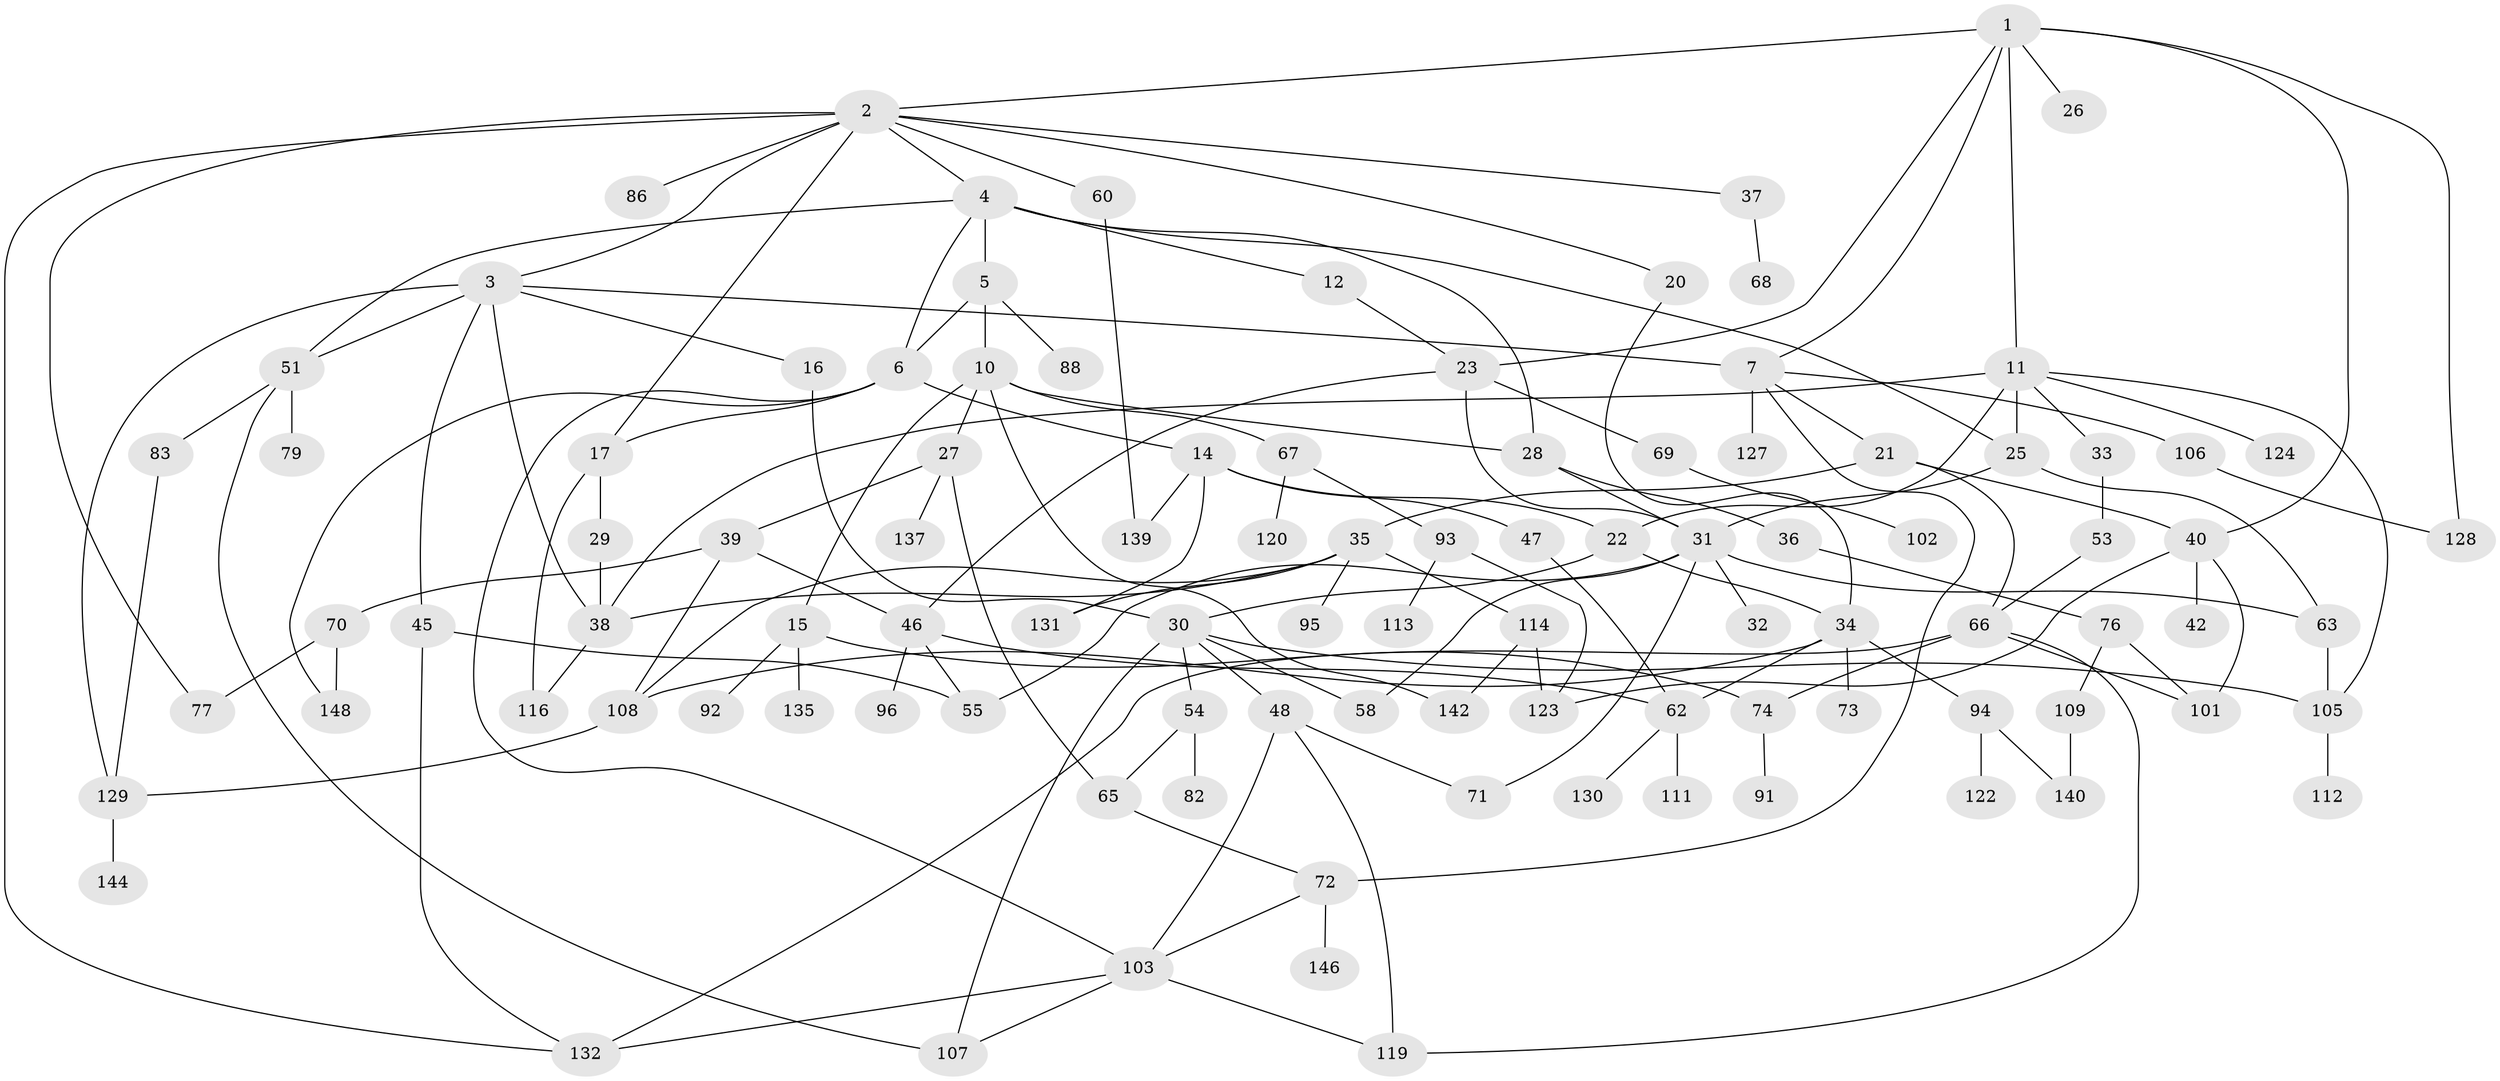 // Generated by graph-tools (version 1.1) at 2025/23/03/03/25 07:23:34]
// undirected, 102 vertices, 156 edges
graph export_dot {
graph [start="1"]
  node [color=gray90,style=filled];
  1 [super="+41"];
  2 [super="+9"];
  3 [super="+24"];
  4 [super="+13"];
  5 [super="+8"];
  6 [super="+59"];
  7 [super="+56"];
  10 [super="+110"];
  11 [super="+80"];
  12;
  14 [super="+19"];
  15 [super="+44"];
  16;
  17 [super="+18"];
  20;
  21 [super="+50"];
  22 [super="+81"];
  23;
  25;
  26;
  27 [super="+126"];
  28 [super="+136"];
  29;
  30 [super="+49"];
  31 [super="+64"];
  32;
  33;
  34 [super="+52"];
  35 [super="+43"];
  36;
  37 [super="+87"];
  38 [super="+147"];
  39 [super="+84"];
  40 [super="+61"];
  42;
  45 [super="+57"];
  46 [super="+100"];
  47;
  48;
  51;
  53 [super="+149"];
  54;
  55;
  58;
  60;
  62 [super="+78"];
  63 [super="+104"];
  65;
  66 [super="+125"];
  67 [super="+134"];
  68;
  69 [super="+85"];
  70 [super="+90"];
  71 [super="+75"];
  72 [super="+89"];
  73;
  74;
  76 [super="+145"];
  77;
  79 [super="+121"];
  82;
  83 [super="+97"];
  86;
  88 [super="+99"];
  91;
  92;
  93;
  94 [super="+98"];
  95;
  96;
  101 [super="+118"];
  102;
  103 [super="+141"];
  105 [super="+138"];
  106;
  107 [super="+115"];
  108 [super="+117"];
  109 [super="+143"];
  111;
  112;
  113;
  114;
  116;
  119;
  120;
  122;
  123;
  124;
  127;
  128;
  129 [super="+133"];
  130;
  131;
  132;
  135;
  137;
  139;
  140;
  142;
  144;
  146;
  148;
  1 -- 2;
  1 -- 7;
  1 -- 11;
  1 -- 23;
  1 -- 26;
  1 -- 40;
  1 -- 128;
  2 -- 3;
  2 -- 4;
  2 -- 37;
  2 -- 60;
  2 -- 77;
  2 -- 86;
  2 -- 17;
  2 -- 20;
  2 -- 132;
  3 -- 16;
  3 -- 45;
  3 -- 129 [weight=2];
  3 -- 51;
  3 -- 38;
  3 -- 7;
  4 -- 5;
  4 -- 6;
  4 -- 12;
  4 -- 28;
  4 -- 25;
  4 -- 51;
  5 -- 88;
  5 -- 10;
  5 -- 6;
  6 -- 14;
  6 -- 148;
  6 -- 17;
  6 -- 103;
  7 -- 21;
  7 -- 106;
  7 -- 127;
  7 -- 72;
  10 -- 15;
  10 -- 27;
  10 -- 67;
  10 -- 142;
  10 -- 28;
  11 -- 25;
  11 -- 33;
  11 -- 105;
  11 -- 124;
  11 -- 38;
  11 -- 22;
  12 -- 23;
  14 -- 131;
  14 -- 22;
  14 -- 139;
  14 -- 47;
  15 -- 74;
  15 -- 92;
  15 -- 135;
  16 -- 30;
  17 -- 116;
  17 -- 29;
  20 -- 34;
  21 -- 35;
  21 -- 40;
  21 -- 66;
  22 -- 30;
  22 -- 34;
  23 -- 46;
  23 -- 69;
  23 -- 31;
  25 -- 31;
  25 -- 63;
  27 -- 39;
  27 -- 65;
  27 -- 137;
  28 -- 36;
  28 -- 31;
  29 -- 38;
  30 -- 48;
  30 -- 54;
  30 -- 105;
  30 -- 58;
  30 -- 107;
  31 -- 32;
  31 -- 55;
  31 -- 58;
  31 -- 71;
  31 -- 63;
  33 -- 53;
  34 -- 62;
  34 -- 108;
  34 -- 73;
  34 -- 94;
  35 -- 95;
  35 -- 38;
  35 -- 114;
  35 -- 131;
  35 -- 108;
  36 -- 76;
  37 -- 68;
  38 -- 116;
  39 -- 70;
  39 -- 46;
  39 -- 108;
  40 -- 42;
  40 -- 123;
  40 -- 101;
  45 -- 132;
  45 -- 55;
  46 -- 96;
  46 -- 62;
  46 -- 55;
  47 -- 62;
  48 -- 119;
  48 -- 71;
  48 -- 103;
  51 -- 79;
  51 -- 83;
  51 -- 107;
  53 -- 66;
  54 -- 82;
  54 -- 65;
  60 -- 139;
  62 -- 111;
  62 -- 130;
  63 -- 105;
  65 -- 72;
  66 -- 74;
  66 -- 119;
  66 -- 132;
  66 -- 101;
  67 -- 93;
  67 -- 120;
  69 -- 102;
  70 -- 148;
  70 -- 77;
  72 -- 103;
  72 -- 146;
  74 -- 91;
  76 -- 109;
  76 -- 101;
  83 -- 129;
  93 -- 113;
  93 -- 123;
  94 -- 122;
  94 -- 140;
  103 -- 119;
  103 -- 107;
  103 -- 132;
  105 -- 112;
  106 -- 128;
  108 -- 129;
  109 -- 140;
  114 -- 142;
  114 -- 123;
  129 -- 144;
}
